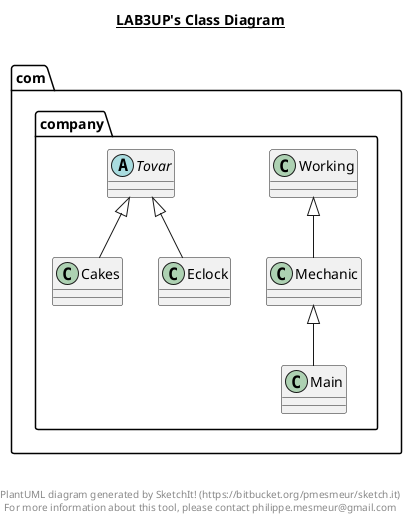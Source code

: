 @startuml

title __LAB3UP's Class Diagram__\n

  namespace com.company {
    class com.company.Cakes {
    }
  }
  

  namespace com.company {
    class com.company.Eclock {
    }
  }
  

  namespace com.company {
    class com.company.Main {
    }
  }
  

  namespace com.company {
    class com.company.Mechanic {
    }
  }
  

  namespace com.company {
    abstract class com.company.Tovar {
    }
  }
  

  namespace com.company {
    class com.company.Working {
    }
  }
  

  com.company.Cakes -up-|> com.company.Tovar
  com.company.Eclock -up-|> com.company.Tovar
  com.company.Main -up-|> com.company.Mechanic
  com.company.Mechanic -up-|> com.company.Working


right footer


PlantUML diagram generated by SketchIt! (https://bitbucket.org/pmesmeur/sketch.it)
For more information about this tool, please contact philippe.mesmeur@gmail.com
endfooter

@enduml
